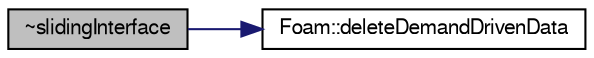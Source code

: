 digraph "~slidingInterface"
{
  bgcolor="transparent";
  edge [fontname="FreeSans",fontsize="10",labelfontname="FreeSans",labelfontsize="10"];
  node [fontname="FreeSans",fontsize="10",shape=record];
  rankdir="LR";
  Node349 [label="~slidingInterface",height=0.2,width=0.4,color="black", fillcolor="grey75", style="filled", fontcolor="black"];
  Node349 -> Node350 [color="midnightblue",fontsize="10",style="solid",fontname="FreeSans"];
  Node350 [label="Foam::deleteDemandDrivenData",height=0.2,width=0.4,color="black",URL="$a21124.html#a676ff999562d389fd174d693e17d230a"];
}
